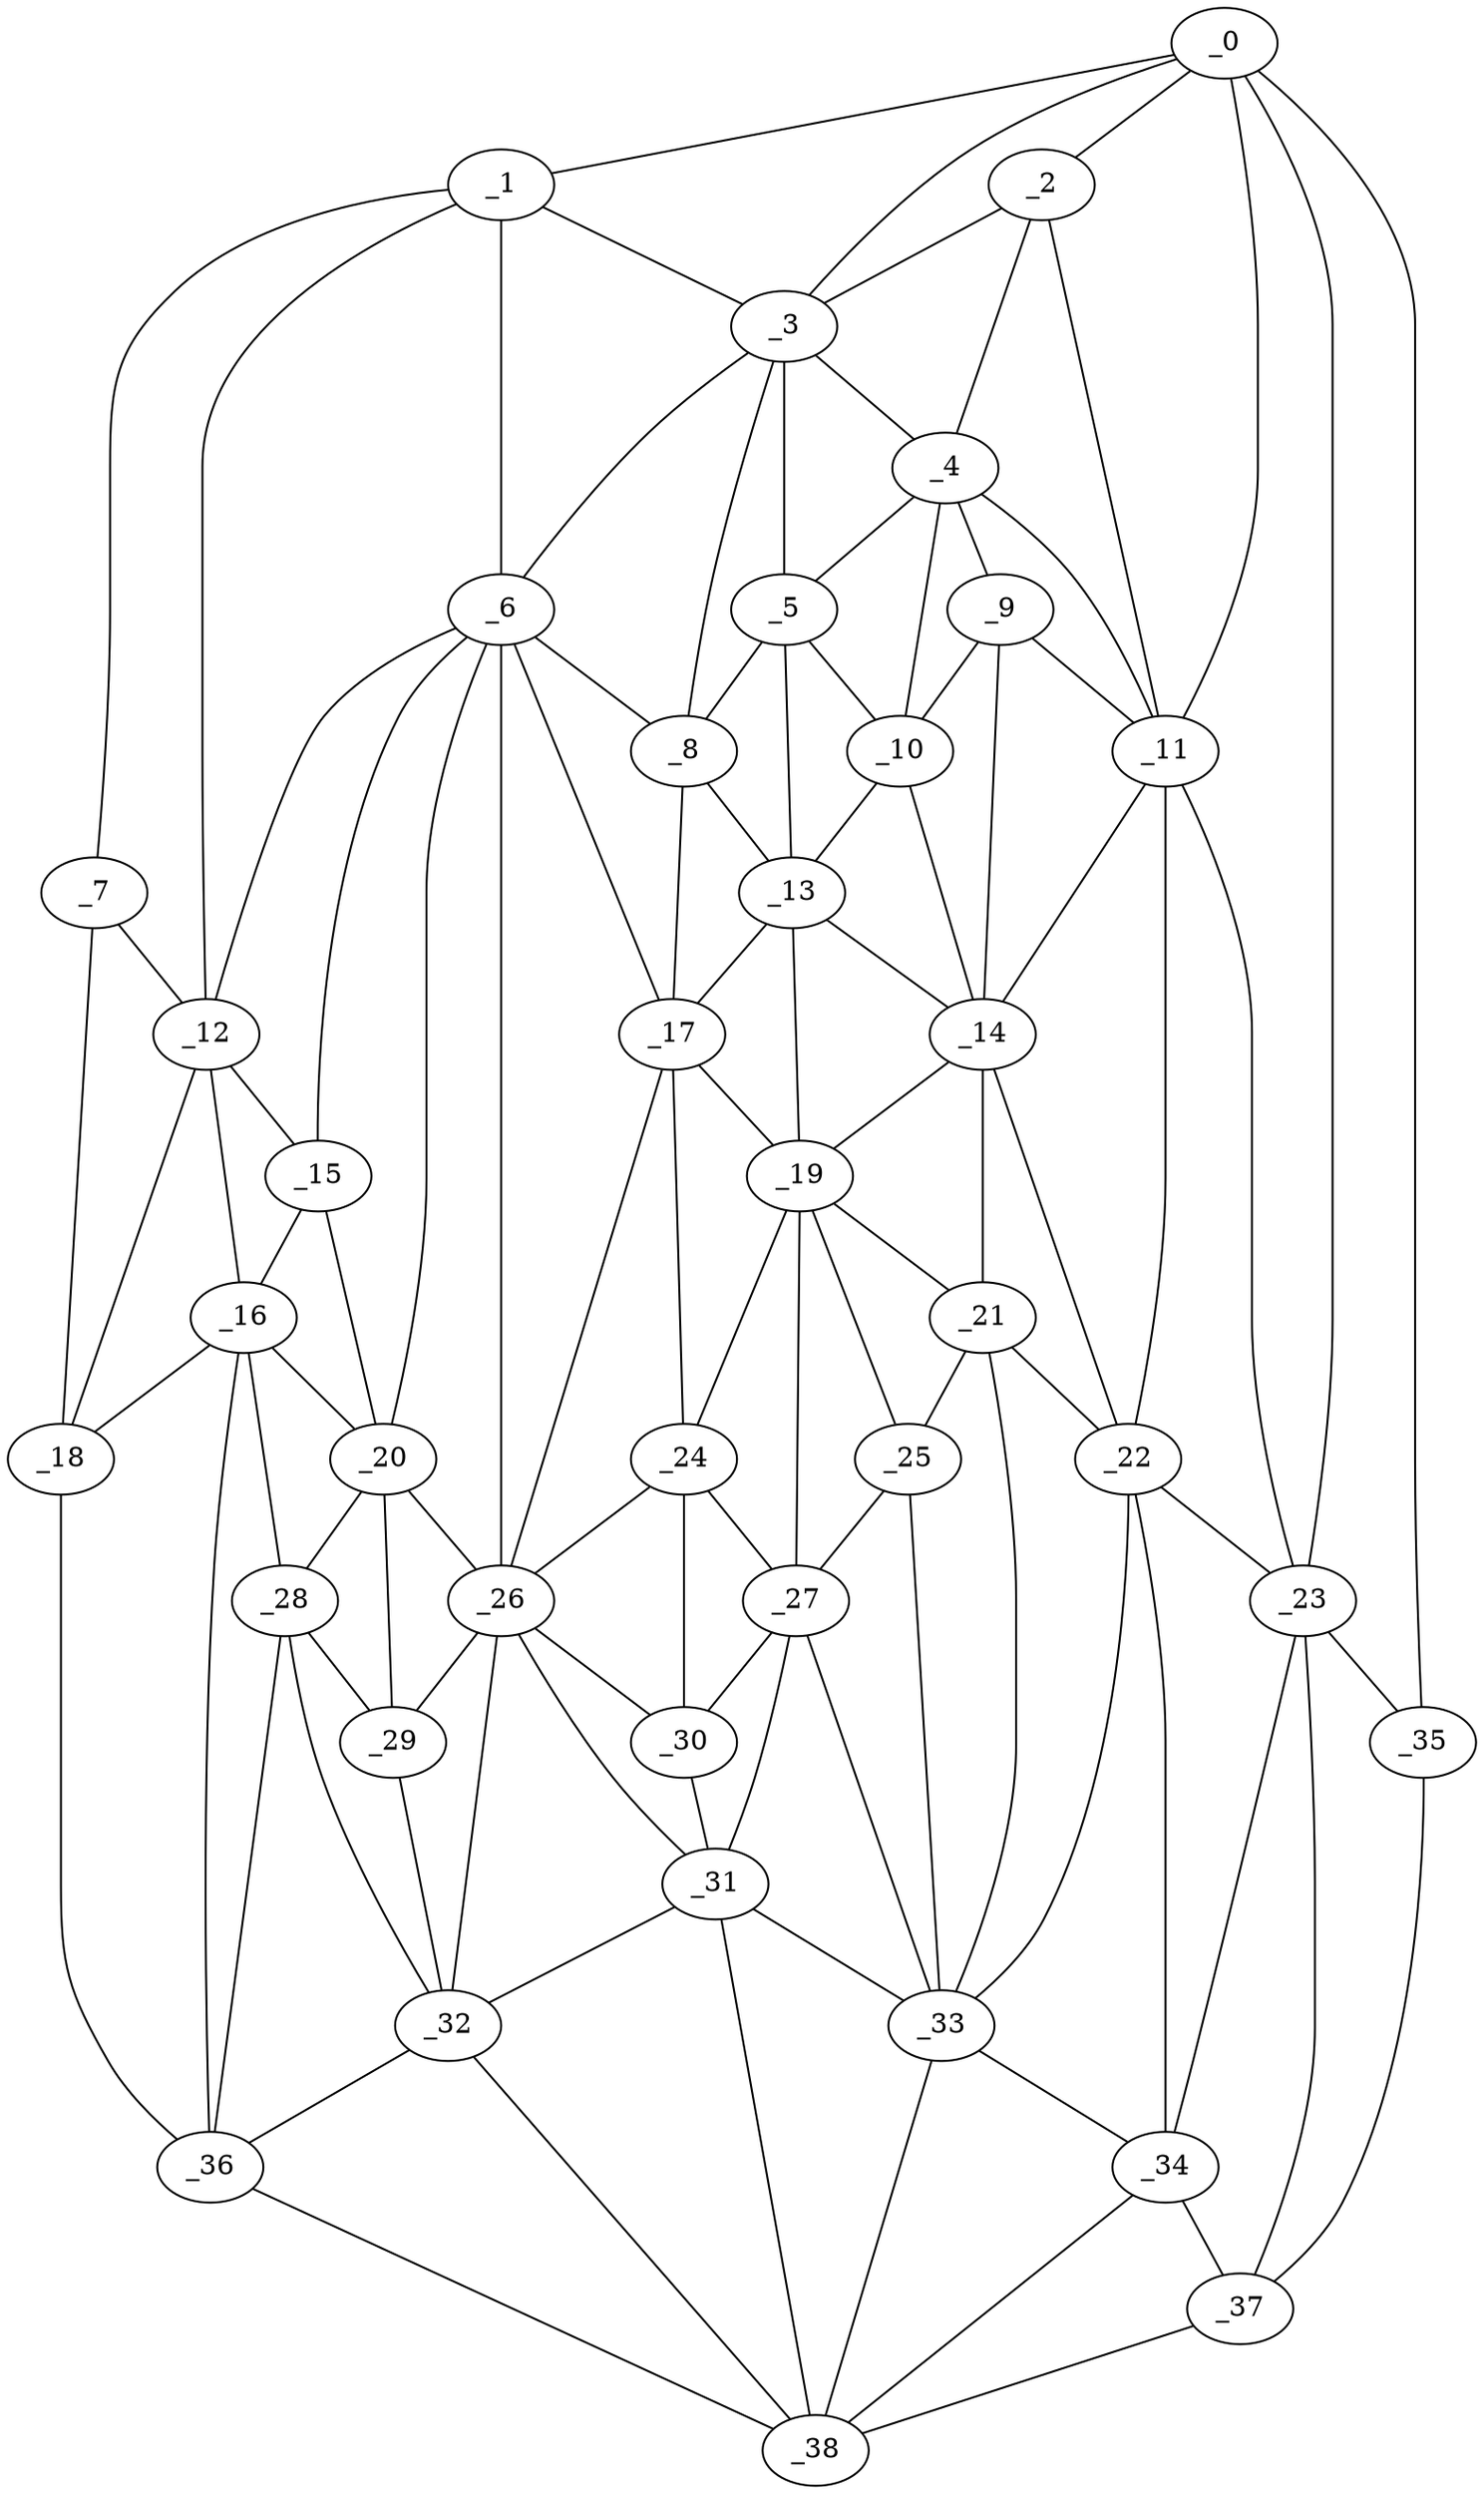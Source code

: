 graph "obj49__0.gxl" {
	_0	 [x=36,
		y=105];
	_1	 [x=37,
		y=9];
	_0 -- _1	 [valence=1];
	_2	 [x=39,
		y=84];
	_0 -- _2	 [valence=2];
	_3	 [x=40,
		y=69];
	_0 -- _3	 [valence=1];
	_11	 [x=55,
		y=96];
	_0 -- _11	 [valence=2];
	_23	 [x=75,
		y=105];
	_0 -- _23	 [valence=2];
	_35	 [x=93,
		y=122];
	_0 -- _35	 [valence=1];
	_1 -- _3	 [valence=2];
	_6	 [x=49,
		y=45];
	_1 -- _6	 [valence=1];
	_7	 [x=50,
		y=3];
	_1 -- _7	 [valence=1];
	_12	 [x=56,
		y=10];
	_1 -- _12	 [valence=1];
	_2 -- _3	 [valence=2];
	_4	 [x=45,
		y=82];
	_2 -- _4	 [valence=2];
	_2 -- _11	 [valence=2];
	_3 -- _4	 [valence=1];
	_5	 [x=48,
		y=73];
	_3 -- _5	 [valence=1];
	_3 -- _6	 [valence=2];
	_8	 [x=53,
		y=65];
	_3 -- _8	 [valence=2];
	_4 -- _5	 [valence=2];
	_9	 [x=53,
		y=82];
	_4 -- _9	 [valence=1];
	_10	 [x=54,
		y=78];
	_4 -- _10	 [valence=2];
	_4 -- _11	 [valence=2];
	_5 -- _8	 [valence=2];
	_5 -- _10	 [valence=1];
	_13	 [x=57,
		y=74];
	_5 -- _13	 [valence=1];
	_6 -- _8	 [valence=1];
	_6 -- _12	 [valence=1];
	_15	 [x=65,
		y=26];
	_6 -- _15	 [valence=2];
	_17	 [x=67,
		y=62];
	_6 -- _17	 [valence=1];
	_20	 [x=73,
		y=29];
	_6 -- _20	 [valence=2];
	_26	 [x=79,
		y=53];
	_6 -- _26	 [valence=2];
	_7 -- _12	 [valence=1];
	_18	 [x=69,
		y=4];
	_7 -- _18	 [valence=1];
	_8 -- _13	 [valence=2];
	_8 -- _17	 [valence=2];
	_9 -- _10	 [valence=2];
	_9 -- _11	 [valence=1];
	_14	 [x=63,
		y=84];
	_9 -- _14	 [valence=2];
	_10 -- _13	 [valence=2];
	_10 -- _14	 [valence=2];
	_11 -- _14	 [valence=2];
	_22	 [x=73,
		y=88];
	_11 -- _22	 [valence=2];
	_11 -- _23	 [valence=2];
	_12 -- _15	 [valence=2];
	_16	 [x=66,
		y=11];
	_12 -- _16	 [valence=1];
	_12 -- _18	 [valence=2];
	_13 -- _14	 [valence=2];
	_13 -- _17	 [valence=2];
	_19	 [x=71,
		y=69];
	_13 -- _19	 [valence=1];
	_14 -- _19	 [valence=2];
	_21	 [x=73,
		y=81];
	_14 -- _21	 [valence=2];
	_14 -- _22	 [valence=1];
	_15 -- _16	 [valence=2];
	_15 -- _20	 [valence=2];
	_16 -- _18	 [valence=2];
	_16 -- _20	 [valence=2];
	_28	 [x=82,
		y=28];
	_16 -- _28	 [valence=1];
	_36	 [x=94,
		y=9];
	_16 -- _36	 [valence=2];
	_17 -- _19	 [valence=1];
	_24	 [x=76,
		y=58];
	_17 -- _24	 [valence=2];
	_17 -- _26	 [valence=2];
	_18 -- _36	 [valence=1];
	_19 -- _21	 [valence=2];
	_19 -- _24	 [valence=2];
	_25	 [x=77,
		y=76];
	_19 -- _25	 [valence=2];
	_27	 [x=80,
		y=66];
	_19 -- _27	 [valence=1];
	_20 -- _26	 [valence=2];
	_20 -- _28	 [valence=2];
	_29	 [x=83,
		y=40];
	_20 -- _29	 [valence=2];
	_21 -- _22	 [valence=2];
	_21 -- _25	 [valence=1];
	_33	 [x=91,
		y=88];
	_21 -- _33	 [valence=2];
	_22 -- _23	 [valence=2];
	_22 -- _33	 [valence=1];
	_34	 [x=93,
		y=94];
	_22 -- _34	 [valence=2];
	_23 -- _34	 [valence=2];
	_23 -- _35	 [valence=1];
	_37	 [x=96,
		y=104];
	_23 -- _37	 [valence=1];
	_24 -- _26	 [valence=2];
	_24 -- _27	 [valence=1];
	_30	 [x=83,
		y=61];
	_24 -- _30	 [valence=2];
	_25 -- _27	 [valence=1];
	_25 -- _33	 [valence=2];
	_26 -- _29	 [valence=1];
	_26 -- _30	 [valence=2];
	_31	 [x=88,
		y=60];
	_26 -- _31	 [valence=1];
	_32	 [x=90,
		y=40];
	_26 -- _32	 [valence=2];
	_27 -- _30	 [valence=2];
	_27 -- _31	 [valence=1];
	_27 -- _33	 [valence=2];
	_28 -- _29	 [valence=1];
	_28 -- _32	 [valence=2];
	_28 -- _36	 [valence=1];
	_29 -- _32	 [valence=2];
	_30 -- _31	 [valence=2];
	_31 -- _32	 [valence=2];
	_31 -- _33	 [valence=2];
	_38	 [x=98,
		y=92];
	_31 -- _38	 [valence=2];
	_32 -- _36	 [valence=2];
	_32 -- _38	 [valence=2];
	_33 -- _34	 [valence=2];
	_33 -- _38	 [valence=2];
	_34 -- _37	 [valence=2];
	_34 -- _38	 [valence=1];
	_35 -- _37	 [valence=1];
	_36 -- _38	 [valence=1];
	_37 -- _38	 [valence=1];
}
